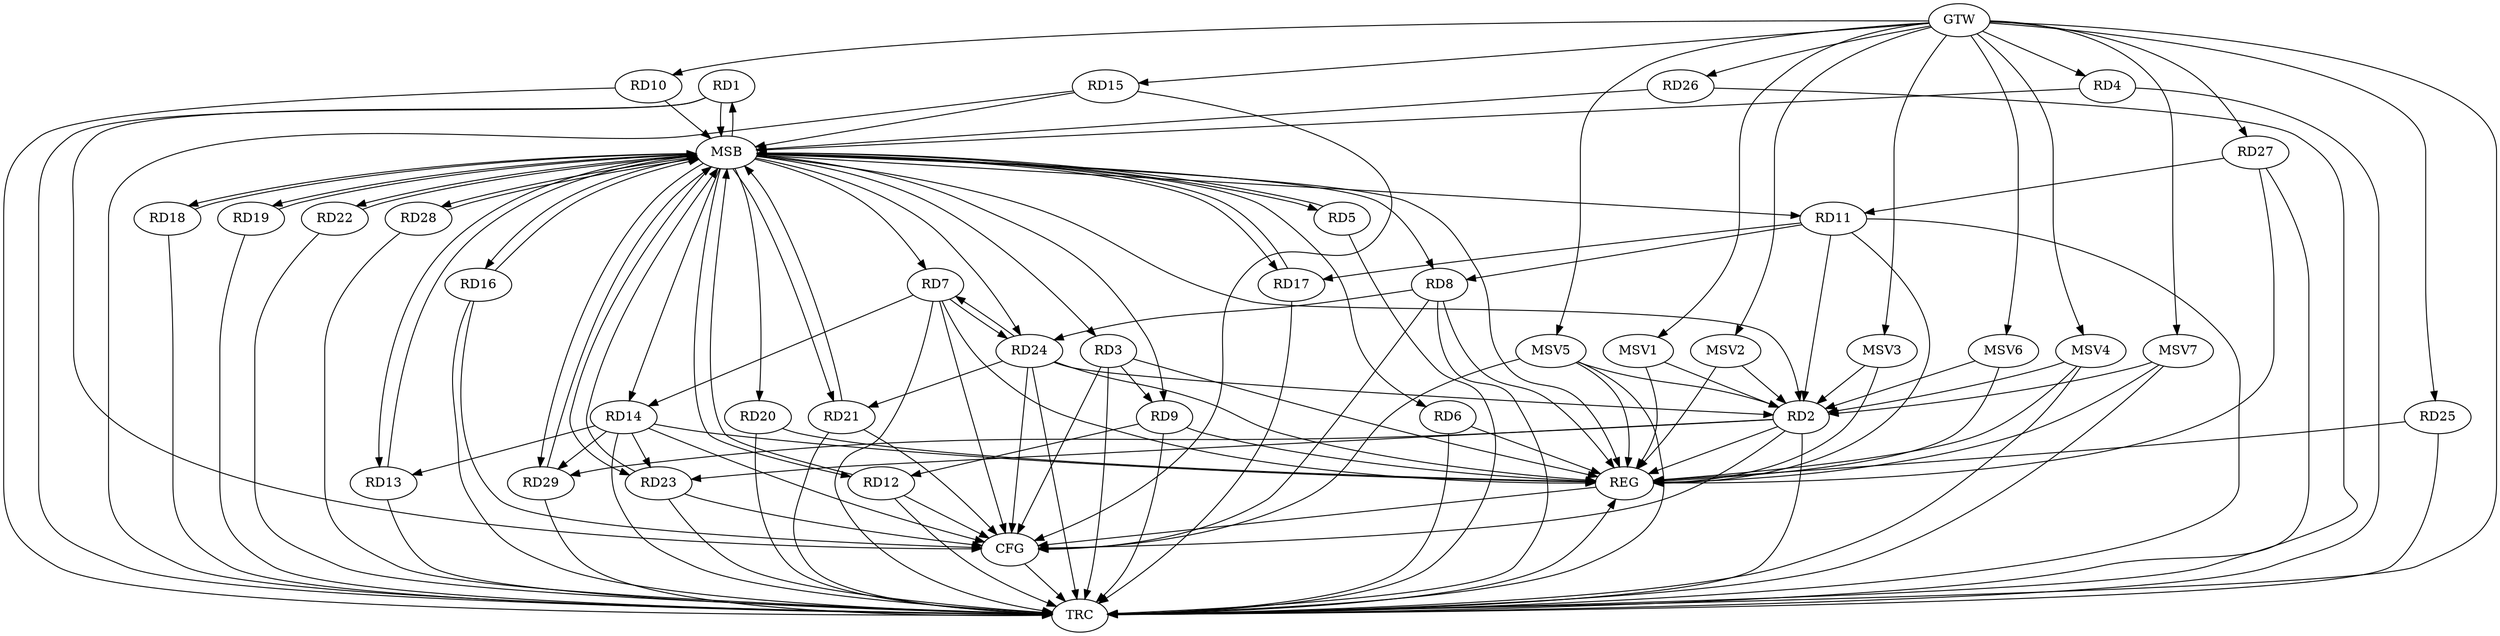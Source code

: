 strict digraph G {
  RD1 [ label="RD1" ];
  RD2 [ label="RD2" ];
  RD3 [ label="RD3" ];
  RD4 [ label="RD4" ];
  RD5 [ label="RD5" ];
  RD6 [ label="RD6" ];
  RD7 [ label="RD7" ];
  RD8 [ label="RD8" ];
  RD9 [ label="RD9" ];
  RD10 [ label="RD10" ];
  RD11 [ label="RD11" ];
  RD12 [ label="RD12" ];
  RD13 [ label="RD13" ];
  RD14 [ label="RD14" ];
  RD15 [ label="RD15" ];
  RD16 [ label="RD16" ];
  RD17 [ label="RD17" ];
  RD18 [ label="RD18" ];
  RD19 [ label="RD19" ];
  RD20 [ label="RD20" ];
  RD21 [ label="RD21" ];
  RD22 [ label="RD22" ];
  RD23 [ label="RD23" ];
  RD24 [ label="RD24" ];
  RD25 [ label="RD25" ];
  RD26 [ label="RD26" ];
  RD27 [ label="RD27" ];
  RD28 [ label="RD28" ];
  RD29 [ label="RD29" ];
  GTW [ label="GTW" ];
  REG [ label="REG" ];
  MSB [ label="MSB" ];
  CFG [ label="CFG" ];
  TRC [ label="TRC" ];
  MSV1 [ label="MSV1" ];
  MSV2 [ label="MSV2" ];
  MSV3 [ label="MSV3" ];
  MSV4 [ label="MSV4" ];
  MSV5 [ label="MSV5" ];
  MSV6 [ label="MSV6" ];
  MSV7 [ label="MSV7" ];
  RD11 -> RD2;
  RD2 -> RD23;
  RD24 -> RD2;
  RD2 -> RD29;
  RD3 -> RD9;
  RD7 -> RD14;
  RD7 -> RD24;
  RD24 -> RD7;
  RD11 -> RD8;
  RD8 -> RD24;
  RD9 -> RD12;
  RD11 -> RD17;
  RD27 -> RD11;
  RD14 -> RD13;
  RD14 -> RD23;
  RD14 -> RD29;
  RD24 -> RD21;
  GTW -> RD4;
  GTW -> RD10;
  GTW -> RD15;
  GTW -> RD25;
  GTW -> RD26;
  GTW -> RD27;
  RD2 -> REG;
  RD3 -> REG;
  RD6 -> REG;
  RD7 -> REG;
  RD8 -> REG;
  RD9 -> REG;
  RD11 -> REG;
  RD14 -> REG;
  RD20 -> REG;
  RD24 -> REG;
  RD25 -> REG;
  RD27 -> REG;
  RD1 -> MSB;
  MSB -> RD6;
  MSB -> RD20;
  MSB -> RD23;
  MSB -> REG;
  RD4 -> MSB;
  MSB -> RD5;
  MSB -> RD8;
  RD5 -> MSB;
  MSB -> RD22;
  RD10 -> MSB;
  MSB -> RD18;
  RD12 -> MSB;
  MSB -> RD29;
  RD13 -> MSB;
  MSB -> RD2;
  MSB -> RD7;
  RD15 -> MSB;
  MSB -> RD11;
  MSB -> RD21;
  RD16 -> MSB;
  RD17 -> MSB;
  RD18 -> MSB;
  MSB -> RD3;
  MSB -> RD9;
  MSB -> RD19;
  MSB -> RD24;
  MSB -> RD28;
  RD19 -> MSB;
  MSB -> RD12;
  RD21 -> MSB;
  RD22 -> MSB;
  MSB -> RD1;
  RD23 -> MSB;
  MSB -> RD16;
  RD26 -> MSB;
  MSB -> RD13;
  MSB -> RD14;
  MSB -> RD17;
  RD28 -> MSB;
  RD29 -> MSB;
  RD12 -> CFG;
  RD2 -> CFG;
  RD16 -> CFG;
  RD8 -> CFG;
  RD23 -> CFG;
  RD3 -> CFG;
  RD14 -> CFG;
  RD21 -> CFG;
  RD24 -> CFG;
  RD15 -> CFG;
  RD7 -> CFG;
  RD1 -> CFG;
  REG -> CFG;
  RD1 -> TRC;
  RD2 -> TRC;
  RD3 -> TRC;
  RD4 -> TRC;
  RD5 -> TRC;
  RD6 -> TRC;
  RD7 -> TRC;
  RD8 -> TRC;
  RD9 -> TRC;
  RD10 -> TRC;
  RD11 -> TRC;
  RD12 -> TRC;
  RD13 -> TRC;
  RD14 -> TRC;
  RD15 -> TRC;
  RD16 -> TRC;
  RD17 -> TRC;
  RD18 -> TRC;
  RD19 -> TRC;
  RD20 -> TRC;
  RD21 -> TRC;
  RD22 -> TRC;
  RD23 -> TRC;
  RD24 -> TRC;
  RD25 -> TRC;
  RD26 -> TRC;
  RD27 -> TRC;
  RD28 -> TRC;
  RD29 -> TRC;
  GTW -> TRC;
  CFG -> TRC;
  TRC -> REG;
  MSV1 -> RD2;
  MSV2 -> RD2;
  GTW -> MSV1;
  MSV1 -> REG;
  GTW -> MSV2;
  MSV2 -> REG;
  MSV3 -> RD2;
  GTW -> MSV3;
  MSV3 -> REG;
  MSV4 -> RD2;
  MSV5 -> RD2;
  GTW -> MSV4;
  MSV4 -> REG;
  MSV4 -> TRC;
  GTW -> MSV5;
  MSV5 -> REG;
  MSV5 -> TRC;
  MSV5 -> CFG;
  MSV6 -> RD2;
  MSV7 -> RD2;
  GTW -> MSV6;
  MSV6 -> REG;
  GTW -> MSV7;
  MSV7 -> REG;
  MSV7 -> TRC;
}

